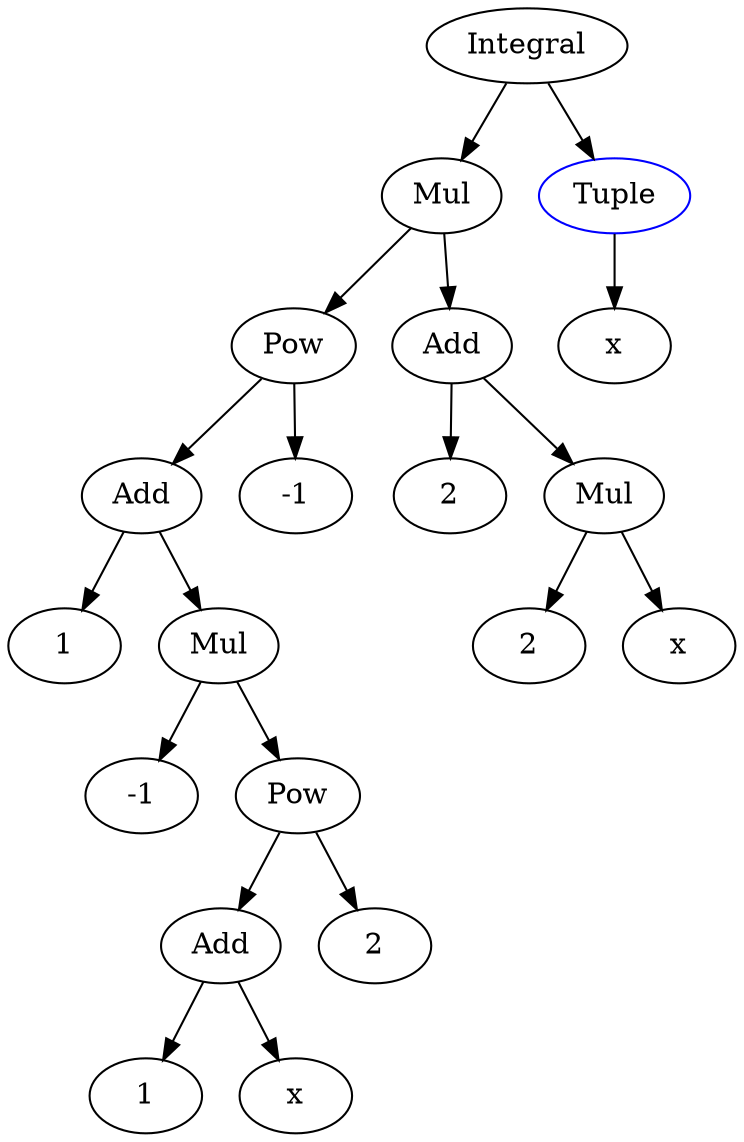 digraph{

# Graph style
"ordering"="out"
"rankdir"="TD"

#########
# Nodes #
#########

"Integral(Mul(Add(Integer(2), Mul(Integer(2), Symbol(x))), Pow(Add(One(), Mul(NegativeOne(), Pow(Add(One(), Symbol(x)), Integer(2)))), NegativeOne())), Tuple(Symbol(x)))_()" ["color"="black", "label"="Integral", "shape"="ellipse"];
"Mul(Add(Integer(2), Mul(Integer(2), Symbol(x))), Pow(Add(One(), Mul(NegativeOne(), Pow(Add(One(), Symbol(x)), Integer(2)))), NegativeOne()))_(0,)" ["color"="black", "label"="Mul", "shape"="ellipse"];
"Pow(Add(One(), Mul(NegativeOne(), Pow(Add(One(), Symbol(x)), Integer(2)))), NegativeOne())_(0, 0)" ["color"="black", "label"="Pow", "shape"="ellipse"];
"Add(One(), Mul(NegativeOne(), Pow(Add(One(), Symbol(x)), Integer(2))))_(0, 0, 0)" ["color"="black", "label"="Add", "shape"="ellipse"];
"One()_(0, 0, 0, 0)" ["color"="black", "label"="1", "shape"="ellipse"];
"Mul(NegativeOne(), Pow(Add(One(), Symbol(x)), Integer(2)))_(0, 0, 0, 1)" ["color"="black", "label"="Mul", "shape"="ellipse"];
"NegativeOne()_(0, 0, 0, 1, 0)" ["color"="black", "label"="-1", "shape"="ellipse"];
"Pow(Add(One(), Symbol(x)), Integer(2))_(0, 0, 0, 1, 1)" ["color"="black", "label"="Pow", "shape"="ellipse"];
"Add(One(), Symbol(x))_(0, 0, 0, 1, 1, 0)" ["color"="black", "label"="Add", "shape"="ellipse"];
"One()_(0, 0, 0, 1, 1, 0, 0)" ["color"="black", "label"="1", "shape"="ellipse"];
"Symbol(x)_(0, 0, 0, 1, 1, 0, 1)" ["color"="black", "label"="x", "shape"="ellipse"];
"Integer(2)_(0, 0, 0, 1, 1, 1)" ["color"="black", "label"="2", "shape"="ellipse"];
"NegativeOne()_(0, 0, 1)" ["color"="black", "label"="-1", "shape"="ellipse"];
"Add(Integer(2), Mul(Integer(2), Symbol(x)))_(0, 1)" ["color"="black", "label"="Add", "shape"="ellipse"];
"Integer(2)_(0, 1, 0)" ["color"="black", "label"="2", "shape"="ellipse"];
"Mul(Integer(2), Symbol(x))_(0, 1, 1)" ["color"="black", "label"="Mul", "shape"="ellipse"];
"Integer(2)_(0, 1, 1, 0)" ["color"="black", "label"="2", "shape"="ellipse"];
"Symbol(x)_(0, 1, 1, 1)" ["color"="black", "label"="x", "shape"="ellipse"];
"Tuple(Symbol(x))_(1,)" ["color"="blue", "label"="Tuple", "shape"="ellipse"];
"Symbol(x)_(1, 0)" ["color"="black", "label"="x", "shape"="ellipse"];

#########
# Edges #
#########

"Integral(Mul(Add(Integer(2), Mul(Integer(2), Symbol(x))), Pow(Add(One(), Mul(NegativeOne(), Pow(Add(One(), Symbol(x)), Integer(2)))), NegativeOne())), Tuple(Symbol(x)))_()" -> "Mul(Add(Integer(2), Mul(Integer(2), Symbol(x))), Pow(Add(One(), Mul(NegativeOne(), Pow(Add(One(), Symbol(x)), Integer(2)))), NegativeOne()))_(0,)";
"Integral(Mul(Add(Integer(2), Mul(Integer(2), Symbol(x))), Pow(Add(One(), Mul(NegativeOne(), Pow(Add(One(), Symbol(x)), Integer(2)))), NegativeOne())), Tuple(Symbol(x)))_()" -> "Tuple(Symbol(x))_(1,)";
"Mul(Add(Integer(2), Mul(Integer(2), Symbol(x))), Pow(Add(One(), Mul(NegativeOne(), Pow(Add(One(), Symbol(x)), Integer(2)))), NegativeOne()))_(0,)" -> "Pow(Add(One(), Mul(NegativeOne(), Pow(Add(One(), Symbol(x)), Integer(2)))), NegativeOne())_(0, 0)";
"Mul(Add(Integer(2), Mul(Integer(2), Symbol(x))), Pow(Add(One(), Mul(NegativeOne(), Pow(Add(One(), Symbol(x)), Integer(2)))), NegativeOne()))_(0,)" -> "Add(Integer(2), Mul(Integer(2), Symbol(x)))_(0, 1)";
"Pow(Add(One(), Mul(NegativeOne(), Pow(Add(One(), Symbol(x)), Integer(2)))), NegativeOne())_(0, 0)" -> "Add(One(), Mul(NegativeOne(), Pow(Add(One(), Symbol(x)), Integer(2))))_(0, 0, 0)";
"Pow(Add(One(), Mul(NegativeOne(), Pow(Add(One(), Symbol(x)), Integer(2)))), NegativeOne())_(0, 0)" -> "NegativeOne()_(0, 0, 1)";
"Add(One(), Mul(NegativeOne(), Pow(Add(One(), Symbol(x)), Integer(2))))_(0, 0, 0)" -> "One()_(0, 0, 0, 0)";
"Add(One(), Mul(NegativeOne(), Pow(Add(One(), Symbol(x)), Integer(2))))_(0, 0, 0)" -> "Mul(NegativeOne(), Pow(Add(One(), Symbol(x)), Integer(2)))_(0, 0, 0, 1)";
"Mul(NegativeOne(), Pow(Add(One(), Symbol(x)), Integer(2)))_(0, 0, 0, 1)" -> "NegativeOne()_(0, 0, 0, 1, 0)";
"Mul(NegativeOne(), Pow(Add(One(), Symbol(x)), Integer(2)))_(0, 0, 0, 1)" -> "Pow(Add(One(), Symbol(x)), Integer(2))_(0, 0, 0, 1, 1)";
"Pow(Add(One(), Symbol(x)), Integer(2))_(0, 0, 0, 1, 1)" -> "Add(One(), Symbol(x))_(0, 0, 0, 1, 1, 0)";
"Pow(Add(One(), Symbol(x)), Integer(2))_(0, 0, 0, 1, 1)" -> "Integer(2)_(0, 0, 0, 1, 1, 1)";
"Add(One(), Symbol(x))_(0, 0, 0, 1, 1, 0)" -> "One()_(0, 0, 0, 1, 1, 0, 0)";
"Add(One(), Symbol(x))_(0, 0, 0, 1, 1, 0)" -> "Symbol(x)_(0, 0, 0, 1, 1, 0, 1)";
"Add(Integer(2), Mul(Integer(2), Symbol(x)))_(0, 1)" -> "Integer(2)_(0, 1, 0)";
"Add(Integer(2), Mul(Integer(2), Symbol(x)))_(0, 1)" -> "Mul(Integer(2), Symbol(x))_(0, 1, 1)";
"Mul(Integer(2), Symbol(x))_(0, 1, 1)" -> "Integer(2)_(0, 1, 1, 0)";
"Mul(Integer(2), Symbol(x))_(0, 1, 1)" -> "Symbol(x)_(0, 1, 1, 1)";
"Tuple(Symbol(x))_(1,)" -> "Symbol(x)_(1, 0)";
}